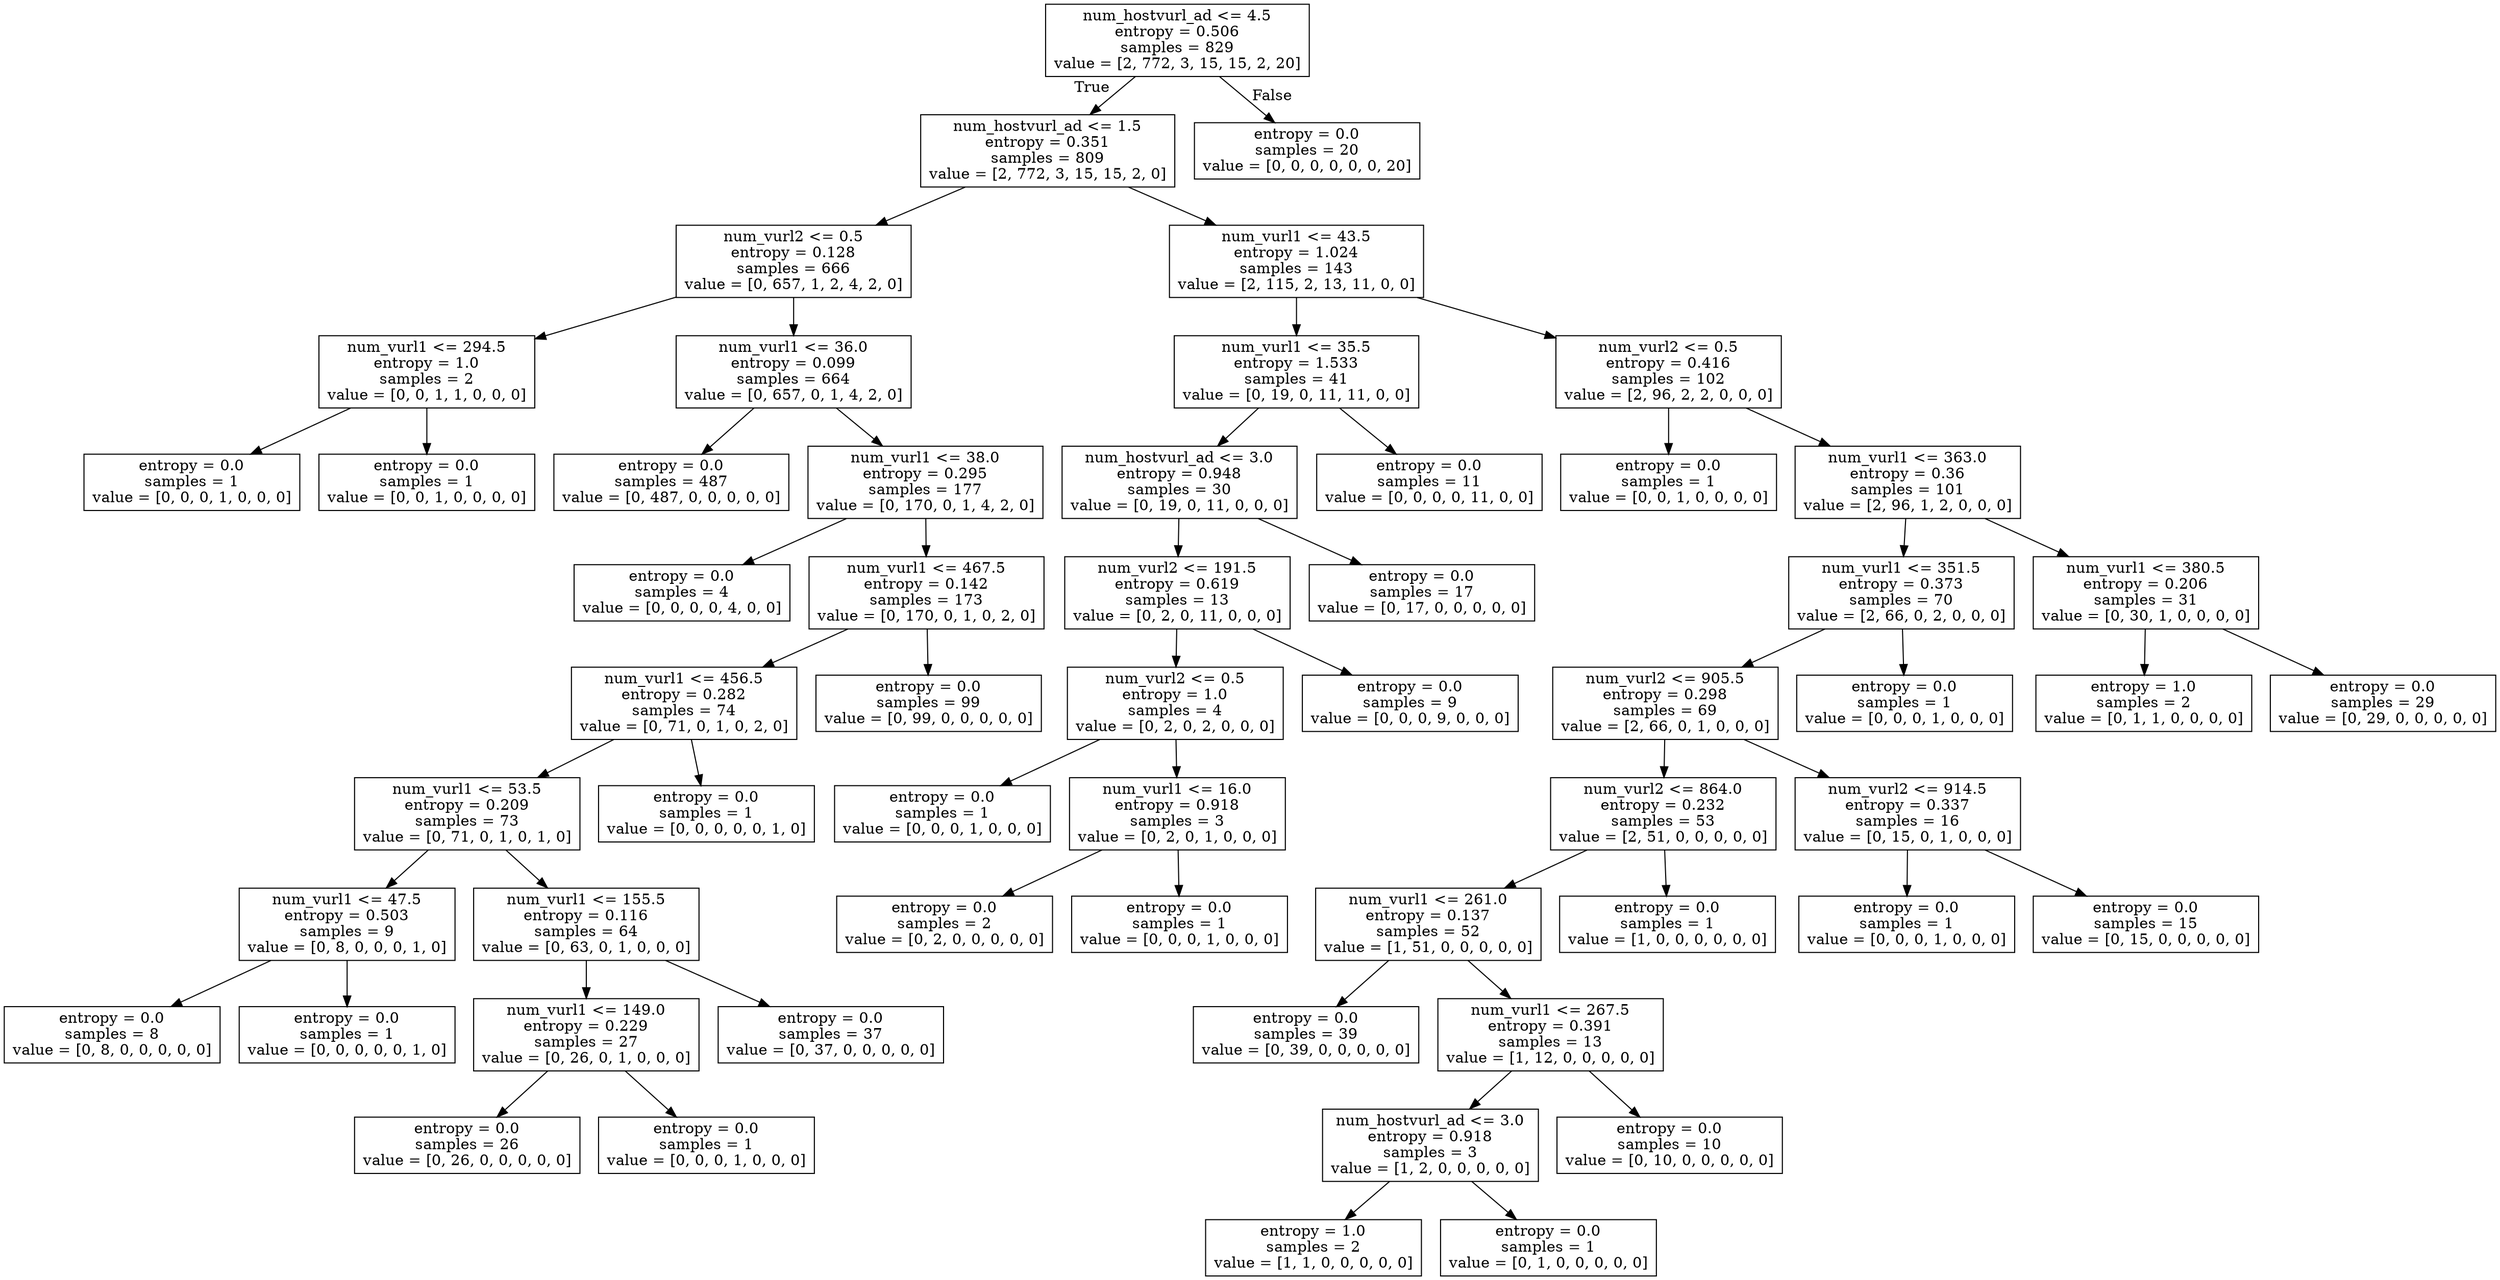 digraph Tree {
node [shape=box] ;
0 [label="num_hostvurl_ad <= 4.5\nentropy = 0.506\nsamples = 829\nvalue = [2, 772, 3, 15, 15, 2, 20]"] ;
1 [label="num_hostvurl_ad <= 1.5\nentropy = 0.351\nsamples = 809\nvalue = [2, 772, 3, 15, 15, 2, 0]"] ;
0 -> 1 [labeldistance=2.5, labelangle=45, headlabel="True"] ;
2 [label="num_vurl2 <= 0.5\nentropy = 0.128\nsamples = 666\nvalue = [0, 657, 1, 2, 4, 2, 0]"] ;
1 -> 2 ;
3 [label="num_vurl1 <= 294.5\nentropy = 1.0\nsamples = 2\nvalue = [0, 0, 1, 1, 0, 0, 0]"] ;
2 -> 3 ;
4 [label="entropy = 0.0\nsamples = 1\nvalue = [0, 0, 0, 1, 0, 0, 0]"] ;
3 -> 4 ;
5 [label="entropy = 0.0\nsamples = 1\nvalue = [0, 0, 1, 0, 0, 0, 0]"] ;
3 -> 5 ;
6 [label="num_vurl1 <= 36.0\nentropy = 0.099\nsamples = 664\nvalue = [0, 657, 0, 1, 4, 2, 0]"] ;
2 -> 6 ;
7 [label="entropy = 0.0\nsamples = 487\nvalue = [0, 487, 0, 0, 0, 0, 0]"] ;
6 -> 7 ;
8 [label="num_vurl1 <= 38.0\nentropy = 0.295\nsamples = 177\nvalue = [0, 170, 0, 1, 4, 2, 0]"] ;
6 -> 8 ;
9 [label="entropy = 0.0\nsamples = 4\nvalue = [0, 0, 0, 0, 4, 0, 0]"] ;
8 -> 9 ;
10 [label="num_vurl1 <= 467.5\nentropy = 0.142\nsamples = 173\nvalue = [0, 170, 0, 1, 0, 2, 0]"] ;
8 -> 10 ;
11 [label="num_vurl1 <= 456.5\nentropy = 0.282\nsamples = 74\nvalue = [0, 71, 0, 1, 0, 2, 0]"] ;
10 -> 11 ;
12 [label="num_vurl1 <= 53.5\nentropy = 0.209\nsamples = 73\nvalue = [0, 71, 0, 1, 0, 1, 0]"] ;
11 -> 12 ;
13 [label="num_vurl1 <= 47.5\nentropy = 0.503\nsamples = 9\nvalue = [0, 8, 0, 0, 0, 1, 0]"] ;
12 -> 13 ;
14 [label="entropy = 0.0\nsamples = 8\nvalue = [0, 8, 0, 0, 0, 0, 0]"] ;
13 -> 14 ;
15 [label="entropy = 0.0\nsamples = 1\nvalue = [0, 0, 0, 0, 0, 1, 0]"] ;
13 -> 15 ;
16 [label="num_vurl1 <= 155.5\nentropy = 0.116\nsamples = 64\nvalue = [0, 63, 0, 1, 0, 0, 0]"] ;
12 -> 16 ;
17 [label="num_vurl1 <= 149.0\nentropy = 0.229\nsamples = 27\nvalue = [0, 26, 0, 1, 0, 0, 0]"] ;
16 -> 17 ;
18 [label="entropy = 0.0\nsamples = 26\nvalue = [0, 26, 0, 0, 0, 0, 0]"] ;
17 -> 18 ;
19 [label="entropy = 0.0\nsamples = 1\nvalue = [0, 0, 0, 1, 0, 0, 0]"] ;
17 -> 19 ;
20 [label="entropy = 0.0\nsamples = 37\nvalue = [0, 37, 0, 0, 0, 0, 0]"] ;
16 -> 20 ;
21 [label="entropy = 0.0\nsamples = 1\nvalue = [0, 0, 0, 0, 0, 1, 0]"] ;
11 -> 21 ;
22 [label="entropy = 0.0\nsamples = 99\nvalue = [0, 99, 0, 0, 0, 0, 0]"] ;
10 -> 22 ;
23 [label="num_vurl1 <= 43.5\nentropy = 1.024\nsamples = 143\nvalue = [2, 115, 2, 13, 11, 0, 0]"] ;
1 -> 23 ;
24 [label="num_vurl1 <= 35.5\nentropy = 1.533\nsamples = 41\nvalue = [0, 19, 0, 11, 11, 0, 0]"] ;
23 -> 24 ;
25 [label="num_hostvurl_ad <= 3.0\nentropy = 0.948\nsamples = 30\nvalue = [0, 19, 0, 11, 0, 0, 0]"] ;
24 -> 25 ;
26 [label="num_vurl2 <= 191.5\nentropy = 0.619\nsamples = 13\nvalue = [0, 2, 0, 11, 0, 0, 0]"] ;
25 -> 26 ;
27 [label="num_vurl2 <= 0.5\nentropy = 1.0\nsamples = 4\nvalue = [0, 2, 0, 2, 0, 0, 0]"] ;
26 -> 27 ;
28 [label="entropy = 0.0\nsamples = 1\nvalue = [0, 0, 0, 1, 0, 0, 0]"] ;
27 -> 28 ;
29 [label="num_vurl1 <= 16.0\nentropy = 0.918\nsamples = 3\nvalue = [0, 2, 0, 1, 0, 0, 0]"] ;
27 -> 29 ;
30 [label="entropy = 0.0\nsamples = 2\nvalue = [0, 2, 0, 0, 0, 0, 0]"] ;
29 -> 30 ;
31 [label="entropy = 0.0\nsamples = 1\nvalue = [0, 0, 0, 1, 0, 0, 0]"] ;
29 -> 31 ;
32 [label="entropy = 0.0\nsamples = 9\nvalue = [0, 0, 0, 9, 0, 0, 0]"] ;
26 -> 32 ;
33 [label="entropy = 0.0\nsamples = 17\nvalue = [0, 17, 0, 0, 0, 0, 0]"] ;
25 -> 33 ;
34 [label="entropy = 0.0\nsamples = 11\nvalue = [0, 0, 0, 0, 11, 0, 0]"] ;
24 -> 34 ;
35 [label="num_vurl2 <= 0.5\nentropy = 0.416\nsamples = 102\nvalue = [2, 96, 2, 2, 0, 0, 0]"] ;
23 -> 35 ;
36 [label="entropy = 0.0\nsamples = 1\nvalue = [0, 0, 1, 0, 0, 0, 0]"] ;
35 -> 36 ;
37 [label="num_vurl1 <= 363.0\nentropy = 0.36\nsamples = 101\nvalue = [2, 96, 1, 2, 0, 0, 0]"] ;
35 -> 37 ;
38 [label="num_vurl1 <= 351.5\nentropy = 0.373\nsamples = 70\nvalue = [2, 66, 0, 2, 0, 0, 0]"] ;
37 -> 38 ;
39 [label="num_vurl2 <= 905.5\nentropy = 0.298\nsamples = 69\nvalue = [2, 66, 0, 1, 0, 0, 0]"] ;
38 -> 39 ;
40 [label="num_vurl2 <= 864.0\nentropy = 0.232\nsamples = 53\nvalue = [2, 51, 0, 0, 0, 0, 0]"] ;
39 -> 40 ;
41 [label="num_vurl1 <= 261.0\nentropy = 0.137\nsamples = 52\nvalue = [1, 51, 0, 0, 0, 0, 0]"] ;
40 -> 41 ;
42 [label="entropy = 0.0\nsamples = 39\nvalue = [0, 39, 0, 0, 0, 0, 0]"] ;
41 -> 42 ;
43 [label="num_vurl1 <= 267.5\nentropy = 0.391\nsamples = 13\nvalue = [1, 12, 0, 0, 0, 0, 0]"] ;
41 -> 43 ;
44 [label="num_hostvurl_ad <= 3.0\nentropy = 0.918\nsamples = 3\nvalue = [1, 2, 0, 0, 0, 0, 0]"] ;
43 -> 44 ;
45 [label="entropy = 1.0\nsamples = 2\nvalue = [1, 1, 0, 0, 0, 0, 0]"] ;
44 -> 45 ;
46 [label="entropy = 0.0\nsamples = 1\nvalue = [0, 1, 0, 0, 0, 0, 0]"] ;
44 -> 46 ;
47 [label="entropy = 0.0\nsamples = 10\nvalue = [0, 10, 0, 0, 0, 0, 0]"] ;
43 -> 47 ;
48 [label="entropy = 0.0\nsamples = 1\nvalue = [1, 0, 0, 0, 0, 0, 0]"] ;
40 -> 48 ;
49 [label="num_vurl2 <= 914.5\nentropy = 0.337\nsamples = 16\nvalue = [0, 15, 0, 1, 0, 0, 0]"] ;
39 -> 49 ;
50 [label="entropy = 0.0\nsamples = 1\nvalue = [0, 0, 0, 1, 0, 0, 0]"] ;
49 -> 50 ;
51 [label="entropy = 0.0\nsamples = 15\nvalue = [0, 15, 0, 0, 0, 0, 0]"] ;
49 -> 51 ;
52 [label="entropy = 0.0\nsamples = 1\nvalue = [0, 0, 0, 1, 0, 0, 0]"] ;
38 -> 52 ;
53 [label="num_vurl1 <= 380.5\nentropy = 0.206\nsamples = 31\nvalue = [0, 30, 1, 0, 0, 0, 0]"] ;
37 -> 53 ;
54 [label="entropy = 1.0\nsamples = 2\nvalue = [0, 1, 1, 0, 0, 0, 0]"] ;
53 -> 54 ;
55 [label="entropy = 0.0\nsamples = 29\nvalue = [0, 29, 0, 0, 0, 0, 0]"] ;
53 -> 55 ;
56 [label="entropy = 0.0\nsamples = 20\nvalue = [0, 0, 0, 0, 0, 0, 20]"] ;
0 -> 56 [labeldistance=2.5, labelangle=-45, headlabel="False"] ;
}